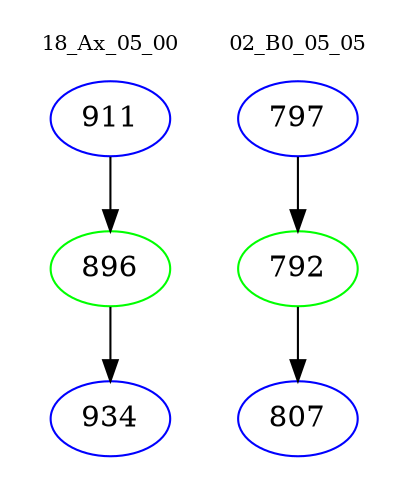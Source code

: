 digraph{
subgraph cluster_0 {
color = white
label = "18_Ax_05_00";
fontsize=10;
T0_911 [label="911", color="blue"]
T0_911 -> T0_896 [color="black"]
T0_896 [label="896", color="green"]
T0_896 -> T0_934 [color="black"]
T0_934 [label="934", color="blue"]
}
subgraph cluster_1 {
color = white
label = "02_B0_05_05";
fontsize=10;
T1_797 [label="797", color="blue"]
T1_797 -> T1_792 [color="black"]
T1_792 [label="792", color="green"]
T1_792 -> T1_807 [color="black"]
T1_807 [label="807", color="blue"]
}
}
